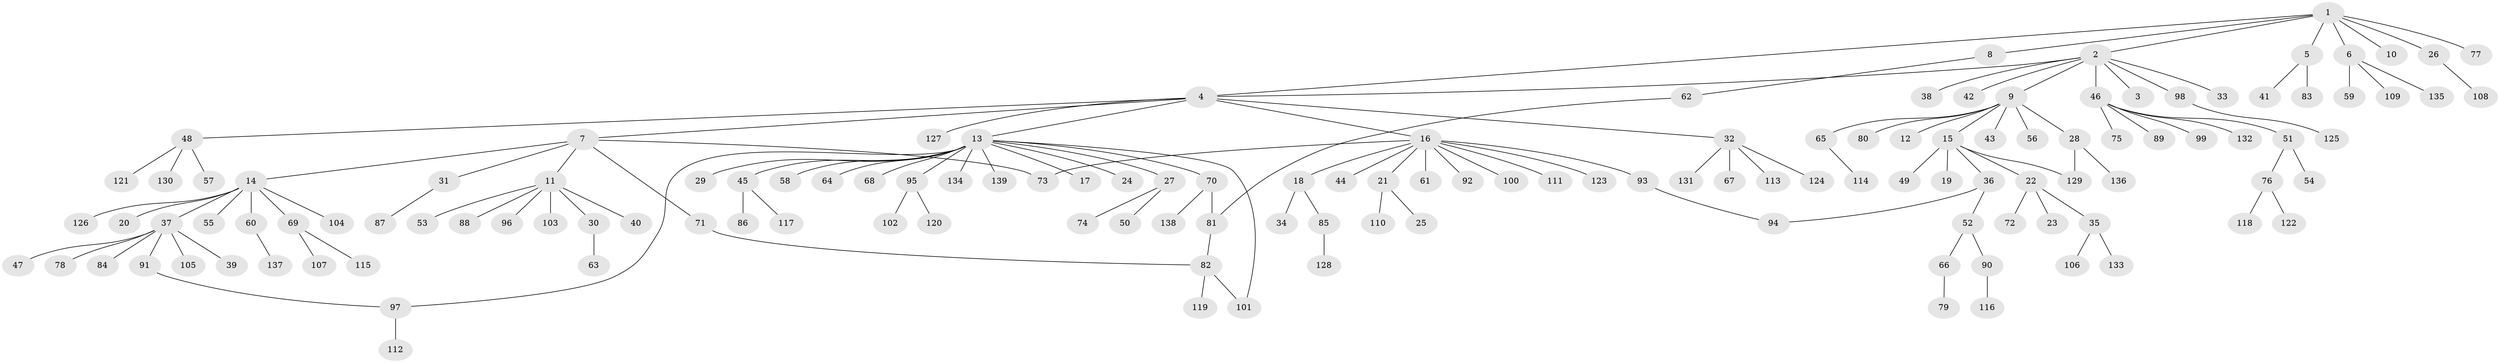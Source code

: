 // Generated by graph-tools (version 1.1) at 2025/14/03/09/25 04:14:33]
// undirected, 139 vertices, 146 edges
graph export_dot {
graph [start="1"]
  node [color=gray90,style=filled];
  1;
  2;
  3;
  4;
  5;
  6;
  7;
  8;
  9;
  10;
  11;
  12;
  13;
  14;
  15;
  16;
  17;
  18;
  19;
  20;
  21;
  22;
  23;
  24;
  25;
  26;
  27;
  28;
  29;
  30;
  31;
  32;
  33;
  34;
  35;
  36;
  37;
  38;
  39;
  40;
  41;
  42;
  43;
  44;
  45;
  46;
  47;
  48;
  49;
  50;
  51;
  52;
  53;
  54;
  55;
  56;
  57;
  58;
  59;
  60;
  61;
  62;
  63;
  64;
  65;
  66;
  67;
  68;
  69;
  70;
  71;
  72;
  73;
  74;
  75;
  76;
  77;
  78;
  79;
  80;
  81;
  82;
  83;
  84;
  85;
  86;
  87;
  88;
  89;
  90;
  91;
  92;
  93;
  94;
  95;
  96;
  97;
  98;
  99;
  100;
  101;
  102;
  103;
  104;
  105;
  106;
  107;
  108;
  109;
  110;
  111;
  112;
  113;
  114;
  115;
  116;
  117;
  118;
  119;
  120;
  121;
  122;
  123;
  124;
  125;
  126;
  127;
  128;
  129;
  130;
  131;
  132;
  133;
  134;
  135;
  136;
  137;
  138;
  139;
  1 -- 2;
  1 -- 4;
  1 -- 5;
  1 -- 6;
  1 -- 8;
  1 -- 10;
  1 -- 26;
  1 -- 77;
  2 -- 3;
  2 -- 4;
  2 -- 9;
  2 -- 33;
  2 -- 38;
  2 -- 42;
  2 -- 46;
  2 -- 98;
  4 -- 7;
  4 -- 13;
  4 -- 16;
  4 -- 32;
  4 -- 48;
  4 -- 127;
  5 -- 41;
  5 -- 83;
  6 -- 59;
  6 -- 109;
  6 -- 135;
  7 -- 11;
  7 -- 14;
  7 -- 31;
  7 -- 71;
  7 -- 73;
  8 -- 62;
  9 -- 12;
  9 -- 15;
  9 -- 28;
  9 -- 43;
  9 -- 56;
  9 -- 65;
  9 -- 80;
  11 -- 30;
  11 -- 40;
  11 -- 53;
  11 -- 88;
  11 -- 96;
  11 -- 103;
  13 -- 17;
  13 -- 24;
  13 -- 27;
  13 -- 29;
  13 -- 45;
  13 -- 58;
  13 -- 64;
  13 -- 68;
  13 -- 70;
  13 -- 95;
  13 -- 97;
  13 -- 101;
  13 -- 134;
  13 -- 139;
  14 -- 20;
  14 -- 37;
  14 -- 55;
  14 -- 60;
  14 -- 69;
  14 -- 104;
  14 -- 126;
  15 -- 19;
  15 -- 22;
  15 -- 36;
  15 -- 49;
  15 -- 129;
  16 -- 18;
  16 -- 21;
  16 -- 44;
  16 -- 61;
  16 -- 73;
  16 -- 92;
  16 -- 93;
  16 -- 100;
  16 -- 111;
  16 -- 123;
  18 -- 34;
  18 -- 85;
  21 -- 25;
  21 -- 110;
  22 -- 23;
  22 -- 35;
  22 -- 72;
  26 -- 108;
  27 -- 50;
  27 -- 74;
  28 -- 129;
  28 -- 136;
  30 -- 63;
  31 -- 87;
  32 -- 67;
  32 -- 113;
  32 -- 124;
  32 -- 131;
  35 -- 106;
  35 -- 133;
  36 -- 52;
  36 -- 94;
  37 -- 39;
  37 -- 47;
  37 -- 78;
  37 -- 84;
  37 -- 91;
  37 -- 105;
  45 -- 86;
  45 -- 117;
  46 -- 51;
  46 -- 75;
  46 -- 89;
  46 -- 99;
  46 -- 132;
  48 -- 57;
  48 -- 121;
  48 -- 130;
  51 -- 54;
  51 -- 76;
  52 -- 66;
  52 -- 90;
  60 -- 137;
  62 -- 81;
  65 -- 114;
  66 -- 79;
  69 -- 107;
  69 -- 115;
  70 -- 81;
  70 -- 138;
  71 -- 82;
  76 -- 118;
  76 -- 122;
  81 -- 82;
  82 -- 101;
  82 -- 119;
  85 -- 128;
  90 -- 116;
  91 -- 97;
  93 -- 94;
  95 -- 102;
  95 -- 120;
  97 -- 112;
  98 -- 125;
}
